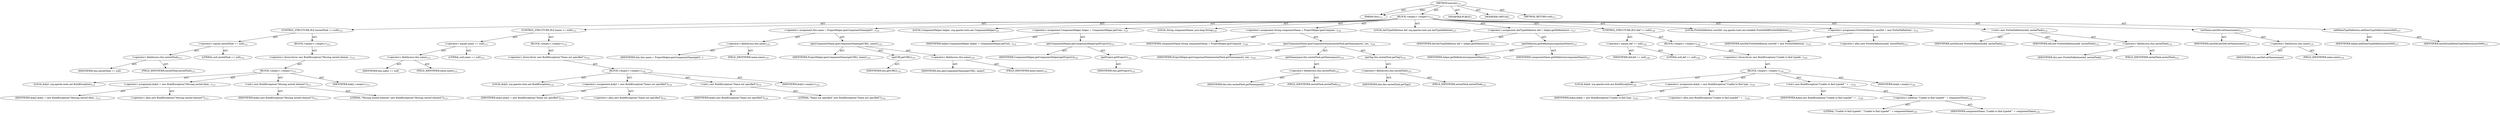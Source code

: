 digraph "execute" {  
"111669149698" [label = <(METHOD,execute)<SUB>111</SUB>> ]
"115964116994" [label = <(PARAM,this)<SUB>111</SUB>> ]
"25769803782" [label = <(BLOCK,&lt;empty&gt;,&lt;empty&gt;)<SUB>111</SUB>> ]
"47244640258" [label = <(CONTROL_STRUCTURE,IF,if (nestedTask == null))<SUB>112</SUB>> ]
"30064771089" [label = <(&lt;operator&gt;.equals,nestedTask == null)<SUB>112</SUB>> ]
"30064771090" [label = <(&lt;operator&gt;.fieldAccess,this.nestedTask)<SUB>112</SUB>> ]
"68719476755" [label = <(IDENTIFIER,this,nestedTask == null)> ]
"55834574851" [label = <(FIELD_IDENTIFIER,nestedTask,nestedTask)<SUB>112</SUB>> ]
"90194313219" [label = <(LITERAL,null,nestedTask == null)<SUB>112</SUB>> ]
"25769803783" [label = <(BLOCK,&lt;empty&gt;,&lt;empty&gt;)<SUB>112</SUB>> ]
"30064771091" [label = <(&lt;operator&gt;.throw,throw new BuildException(&quot;Missing nested elemen...)<SUB>113</SUB>> ]
"25769803784" [label = <(BLOCK,&lt;empty&gt;,&lt;empty&gt;)<SUB>113</SUB>> ]
"94489280514" [label = <(LOCAL,$obj2: org.apache.tools.ant.BuildException)<SUB>113</SUB>> ]
"30064771092" [label = <(&lt;operator&gt;.assignment,$obj2 = new BuildException(&quot;Missing nested elem...)<SUB>113</SUB>> ]
"68719476756" [label = <(IDENTIFIER,$obj2,$obj2 = new BuildException(&quot;Missing nested elem...)<SUB>113</SUB>> ]
"30064771093" [label = <(&lt;operator&gt;.alloc,new BuildException(&quot;Missing nested element&quot;))<SUB>113</SUB>> ]
"30064771094" [label = <(&lt;init&gt;,new BuildException(&quot;Missing nested element&quot;))<SUB>113</SUB>> ]
"68719476757" [label = <(IDENTIFIER,$obj2,new BuildException(&quot;Missing nested element&quot;))<SUB>113</SUB>> ]
"90194313220" [label = <(LITERAL,&quot;Missing nested element&quot;,new BuildException(&quot;Missing nested element&quot;))<SUB>113</SUB>> ]
"68719476758" [label = <(IDENTIFIER,$obj2,&lt;empty&gt;)<SUB>113</SUB>> ]
"47244640259" [label = <(CONTROL_STRUCTURE,IF,if (name == null))<SUB>115</SUB>> ]
"30064771095" [label = <(&lt;operator&gt;.equals,name == null)<SUB>115</SUB>> ]
"30064771096" [label = <(&lt;operator&gt;.fieldAccess,this.name)<SUB>115</SUB>> ]
"68719476759" [label = <(IDENTIFIER,this,name == null)> ]
"55834574852" [label = <(FIELD_IDENTIFIER,name,name)<SUB>115</SUB>> ]
"90194313221" [label = <(LITERAL,null,name == null)<SUB>115</SUB>> ]
"25769803785" [label = <(BLOCK,&lt;empty&gt;,&lt;empty&gt;)<SUB>115</SUB>> ]
"30064771097" [label = <(&lt;operator&gt;.throw,throw new BuildException(&quot;Name not specified&quot;);)<SUB>116</SUB>> ]
"25769803786" [label = <(BLOCK,&lt;empty&gt;,&lt;empty&gt;)<SUB>116</SUB>> ]
"94489280515" [label = <(LOCAL,$obj3: org.apache.tools.ant.BuildException)<SUB>116</SUB>> ]
"30064771098" [label = <(&lt;operator&gt;.assignment,$obj3 = new BuildException(&quot;Name not specified&quot;))<SUB>116</SUB>> ]
"68719476760" [label = <(IDENTIFIER,$obj3,$obj3 = new BuildException(&quot;Name not specified&quot;))<SUB>116</SUB>> ]
"30064771099" [label = <(&lt;operator&gt;.alloc,new BuildException(&quot;Name not specified&quot;))<SUB>116</SUB>> ]
"30064771100" [label = <(&lt;init&gt;,new BuildException(&quot;Name not specified&quot;))<SUB>116</SUB>> ]
"68719476761" [label = <(IDENTIFIER,$obj3,new BuildException(&quot;Name not specified&quot;))<SUB>116</SUB>> ]
"90194313222" [label = <(LITERAL,&quot;Name not specified&quot;,new BuildException(&quot;Name not specified&quot;))<SUB>116</SUB>> ]
"68719476762" [label = <(IDENTIFIER,$obj3,&lt;empty&gt;)<SUB>116</SUB>> ]
"30064771101" [label = <(&lt;operator&gt;.assignment,this.name = ProjectHelper.genComponentName(getU...)<SUB>119</SUB>> ]
"30064771102" [label = <(&lt;operator&gt;.fieldAccess,this.name)<SUB>119</SUB>> ]
"68719476763" [label = <(IDENTIFIER,this,this.name = ProjectHelper.genComponentName(getU...)> ]
"55834574853" [label = <(FIELD_IDENTIFIER,name,name)<SUB>119</SUB>> ]
"30064771103" [label = <(genComponentName,genComponentName(getURI(), name))<SUB>119</SUB>> ]
"68719476764" [label = <(IDENTIFIER,ProjectHelper,genComponentName(getURI(), name))<SUB>119</SUB>> ]
"30064771104" [label = <(getURI,getURI())<SUB>119</SUB>> ]
"68719476739" [label = <(IDENTIFIER,this,getURI())<SUB>119</SUB>> ]
"30064771105" [label = <(&lt;operator&gt;.fieldAccess,this.name)<SUB>119</SUB>> ]
"68719476765" [label = <(IDENTIFIER,this,genComponentName(getURI(), name))> ]
"55834574854" [label = <(FIELD_IDENTIFIER,name,name)<SUB>119</SUB>> ]
"94489280516" [label = <(LOCAL,ComponentHelper helper: org.apache.tools.ant.ComponentHelper)<SUB>121</SUB>> ]
"30064771106" [label = <(&lt;operator&gt;.assignment,ComponentHelper helper = ComponentHelper.getCom...)<SUB>121</SUB>> ]
"68719476766" [label = <(IDENTIFIER,helper,ComponentHelper helper = ComponentHelper.getCom...)<SUB>121</SUB>> ]
"30064771107" [label = <(getComponentHelper,getComponentHelper(getProject()))<SUB>121</SUB>> ]
"68719476767" [label = <(IDENTIFIER,ComponentHelper,getComponentHelper(getProject()))<SUB>121</SUB>> ]
"30064771108" [label = <(getProject,getProject())<SUB>122</SUB>> ]
"68719476740" [label = <(IDENTIFIER,this,getProject())<SUB>122</SUB>> ]
"94489280517" [label = <(LOCAL,String componentName: java.lang.String)<SUB>124</SUB>> ]
"30064771109" [label = <(&lt;operator&gt;.assignment,String componentName = ProjectHelper.genCompone...)<SUB>124</SUB>> ]
"68719476768" [label = <(IDENTIFIER,componentName,String componentName = ProjectHelper.genCompone...)<SUB>124</SUB>> ]
"30064771110" [label = <(genComponentName,genComponentName(nestedTask.getNamespace(), nes...)<SUB>124</SUB>> ]
"68719476769" [label = <(IDENTIFIER,ProjectHelper,genComponentName(nestedTask.getNamespace(), nes...)<SUB>124</SUB>> ]
"30064771111" [label = <(getNamespace,this.nestedTask.getNamespace())<SUB>125</SUB>> ]
"30064771112" [label = <(&lt;operator&gt;.fieldAccess,this.nestedTask)<SUB>125</SUB>> ]
"68719476770" [label = <(IDENTIFIER,this,this.nestedTask.getNamespace())> ]
"55834574855" [label = <(FIELD_IDENTIFIER,nestedTask,nestedTask)<SUB>125</SUB>> ]
"30064771113" [label = <(getTag,this.nestedTask.getTag())<SUB>125</SUB>> ]
"30064771114" [label = <(&lt;operator&gt;.fieldAccess,this.nestedTask)<SUB>125</SUB>> ]
"68719476771" [label = <(IDENTIFIER,this,this.nestedTask.getTag())> ]
"55834574856" [label = <(FIELD_IDENTIFIER,nestedTask,nestedTask)<SUB>125</SUB>> ]
"94489280518" [label = <(LOCAL,AntTypeDefinition def: org.apache.tools.ant.AntTypeDefinition)<SUB>127</SUB>> ]
"30064771115" [label = <(&lt;operator&gt;.assignment,AntTypeDefinition def = helper.getDefinition(co...)<SUB>127</SUB>> ]
"68719476772" [label = <(IDENTIFIER,def,AntTypeDefinition def = helper.getDefinition(co...)<SUB>127</SUB>> ]
"30064771116" [label = <(getDefinition,getDefinition(componentName))<SUB>127</SUB>> ]
"68719476773" [label = <(IDENTIFIER,helper,getDefinition(componentName))<SUB>127</SUB>> ]
"68719476774" [label = <(IDENTIFIER,componentName,getDefinition(componentName))<SUB>127</SUB>> ]
"47244640260" [label = <(CONTROL_STRUCTURE,IF,if (def == null))<SUB>128</SUB>> ]
"30064771117" [label = <(&lt;operator&gt;.equals,def == null)<SUB>128</SUB>> ]
"68719476775" [label = <(IDENTIFIER,def,def == null)<SUB>128</SUB>> ]
"90194313223" [label = <(LITERAL,null,def == null)<SUB>128</SUB>> ]
"25769803787" [label = <(BLOCK,&lt;empty&gt;,&lt;empty&gt;)<SUB>128</SUB>> ]
"30064771118" [label = <(&lt;operator&gt;.throw,throw new BuildException(&quot;Unable to find typede...)<SUB>129</SUB>> ]
"25769803788" [label = <(BLOCK,&lt;empty&gt;,&lt;empty&gt;)<SUB>129</SUB>> ]
"94489280519" [label = <(LOCAL,$obj4: org.apache.tools.ant.BuildException)<SUB>129</SUB>> ]
"30064771119" [label = <(&lt;operator&gt;.assignment,$obj4 = new BuildException(&quot;Unable to find type...)<SUB>129</SUB>> ]
"68719476776" [label = <(IDENTIFIER,$obj4,$obj4 = new BuildException(&quot;Unable to find type...)<SUB>129</SUB>> ]
"30064771120" [label = <(&lt;operator&gt;.alloc,new BuildException(&quot;Unable to find typedef &quot; + ...)<SUB>129</SUB>> ]
"30064771121" [label = <(&lt;init&gt;,new BuildException(&quot;Unable to find typedef &quot; + ...)<SUB>129</SUB>> ]
"68719476777" [label = <(IDENTIFIER,$obj4,new BuildException(&quot;Unable to find typedef &quot; + ...)<SUB>129</SUB>> ]
"30064771122" [label = <(&lt;operator&gt;.addition,&quot;Unable to find typedef &quot; + componentName)<SUB>130</SUB>> ]
"90194313224" [label = <(LITERAL,&quot;Unable to find typedef &quot;,&quot;Unable to find typedef &quot; + componentName)<SUB>130</SUB>> ]
"68719476778" [label = <(IDENTIFIER,componentName,&quot;Unable to find typedef &quot; + componentName)<SUB>130</SUB>> ]
"68719476779" [label = <(IDENTIFIER,$obj4,&lt;empty&gt;)<SUB>129</SUB>> ]
"94489280520" [label = <(LOCAL,PreSetDefinition newDef: org.apache.tools.ant.taskdefs.PreSetDef$PreSetDefinition)<SUB>133</SUB>> ]
"30064771123" [label = <(&lt;operator&gt;.assignment,PreSetDefinition newDef = new PreSetDefinition(...)<SUB>133</SUB>> ]
"68719476780" [label = <(IDENTIFIER,newDef,PreSetDefinition newDef = new PreSetDefinition(...)<SUB>133</SUB>> ]
"30064771124" [label = <(&lt;operator&gt;.alloc,new PreSetDefinition(def, nestedTask))<SUB>133</SUB>> ]
"30064771125" [label = <(&lt;init&gt;,new PreSetDefinition(def, nestedTask))<SUB>133</SUB>> ]
"68719476781" [label = <(IDENTIFIER,newDef,new PreSetDefinition(def, nestedTask))<SUB>133</SUB>> ]
"68719476782" [label = <(IDENTIFIER,def,new PreSetDefinition(def, nestedTask))<SUB>133</SUB>> ]
"30064771126" [label = <(&lt;operator&gt;.fieldAccess,this.nestedTask)<SUB>133</SUB>> ]
"68719476783" [label = <(IDENTIFIER,this,new PreSetDefinition(def, nestedTask))> ]
"55834574857" [label = <(FIELD_IDENTIFIER,nestedTask,nestedTask)<SUB>133</SUB>> ]
"30064771127" [label = <(setName,newDef.setName(name))<SUB>135</SUB>> ]
"68719476784" [label = <(IDENTIFIER,newDef,newDef.setName(name))<SUB>135</SUB>> ]
"30064771128" [label = <(&lt;operator&gt;.fieldAccess,this.name)<SUB>135</SUB>> ]
"68719476785" [label = <(IDENTIFIER,this,newDef.setName(name))> ]
"55834574858" [label = <(FIELD_IDENTIFIER,name,name)<SUB>135</SUB>> ]
"30064771129" [label = <(addDataTypeDefinition,addDataTypeDefinition(newDef))<SUB>137</SUB>> ]
"68719476786" [label = <(IDENTIFIER,helper,addDataTypeDefinition(newDef))<SUB>137</SUB>> ]
"68719476787" [label = <(IDENTIFIER,newDef,addDataTypeDefinition(newDef))<SUB>137</SUB>> ]
"133143986182" [label = <(MODIFIER,PUBLIC)> ]
"133143986183" [label = <(MODIFIER,VIRTUAL)> ]
"128849018882" [label = <(METHOD_RETURN,void)<SUB>111</SUB>> ]
  "111669149698" -> "115964116994"  [ label = "AST: "] 
  "111669149698" -> "25769803782"  [ label = "AST: "] 
  "111669149698" -> "133143986182"  [ label = "AST: "] 
  "111669149698" -> "133143986183"  [ label = "AST: "] 
  "111669149698" -> "128849018882"  [ label = "AST: "] 
  "25769803782" -> "47244640258"  [ label = "AST: "] 
  "25769803782" -> "47244640259"  [ label = "AST: "] 
  "25769803782" -> "30064771101"  [ label = "AST: "] 
  "25769803782" -> "94489280516"  [ label = "AST: "] 
  "25769803782" -> "30064771106"  [ label = "AST: "] 
  "25769803782" -> "94489280517"  [ label = "AST: "] 
  "25769803782" -> "30064771109"  [ label = "AST: "] 
  "25769803782" -> "94489280518"  [ label = "AST: "] 
  "25769803782" -> "30064771115"  [ label = "AST: "] 
  "25769803782" -> "47244640260"  [ label = "AST: "] 
  "25769803782" -> "94489280520"  [ label = "AST: "] 
  "25769803782" -> "30064771123"  [ label = "AST: "] 
  "25769803782" -> "30064771125"  [ label = "AST: "] 
  "25769803782" -> "30064771127"  [ label = "AST: "] 
  "25769803782" -> "30064771129"  [ label = "AST: "] 
  "47244640258" -> "30064771089"  [ label = "AST: "] 
  "47244640258" -> "25769803783"  [ label = "AST: "] 
  "30064771089" -> "30064771090"  [ label = "AST: "] 
  "30064771089" -> "90194313219"  [ label = "AST: "] 
  "30064771090" -> "68719476755"  [ label = "AST: "] 
  "30064771090" -> "55834574851"  [ label = "AST: "] 
  "25769803783" -> "30064771091"  [ label = "AST: "] 
  "30064771091" -> "25769803784"  [ label = "AST: "] 
  "25769803784" -> "94489280514"  [ label = "AST: "] 
  "25769803784" -> "30064771092"  [ label = "AST: "] 
  "25769803784" -> "30064771094"  [ label = "AST: "] 
  "25769803784" -> "68719476758"  [ label = "AST: "] 
  "30064771092" -> "68719476756"  [ label = "AST: "] 
  "30064771092" -> "30064771093"  [ label = "AST: "] 
  "30064771094" -> "68719476757"  [ label = "AST: "] 
  "30064771094" -> "90194313220"  [ label = "AST: "] 
  "47244640259" -> "30064771095"  [ label = "AST: "] 
  "47244640259" -> "25769803785"  [ label = "AST: "] 
  "30064771095" -> "30064771096"  [ label = "AST: "] 
  "30064771095" -> "90194313221"  [ label = "AST: "] 
  "30064771096" -> "68719476759"  [ label = "AST: "] 
  "30064771096" -> "55834574852"  [ label = "AST: "] 
  "25769803785" -> "30064771097"  [ label = "AST: "] 
  "30064771097" -> "25769803786"  [ label = "AST: "] 
  "25769803786" -> "94489280515"  [ label = "AST: "] 
  "25769803786" -> "30064771098"  [ label = "AST: "] 
  "25769803786" -> "30064771100"  [ label = "AST: "] 
  "25769803786" -> "68719476762"  [ label = "AST: "] 
  "30064771098" -> "68719476760"  [ label = "AST: "] 
  "30064771098" -> "30064771099"  [ label = "AST: "] 
  "30064771100" -> "68719476761"  [ label = "AST: "] 
  "30064771100" -> "90194313222"  [ label = "AST: "] 
  "30064771101" -> "30064771102"  [ label = "AST: "] 
  "30064771101" -> "30064771103"  [ label = "AST: "] 
  "30064771102" -> "68719476763"  [ label = "AST: "] 
  "30064771102" -> "55834574853"  [ label = "AST: "] 
  "30064771103" -> "68719476764"  [ label = "AST: "] 
  "30064771103" -> "30064771104"  [ label = "AST: "] 
  "30064771103" -> "30064771105"  [ label = "AST: "] 
  "30064771104" -> "68719476739"  [ label = "AST: "] 
  "30064771105" -> "68719476765"  [ label = "AST: "] 
  "30064771105" -> "55834574854"  [ label = "AST: "] 
  "30064771106" -> "68719476766"  [ label = "AST: "] 
  "30064771106" -> "30064771107"  [ label = "AST: "] 
  "30064771107" -> "68719476767"  [ label = "AST: "] 
  "30064771107" -> "30064771108"  [ label = "AST: "] 
  "30064771108" -> "68719476740"  [ label = "AST: "] 
  "30064771109" -> "68719476768"  [ label = "AST: "] 
  "30064771109" -> "30064771110"  [ label = "AST: "] 
  "30064771110" -> "68719476769"  [ label = "AST: "] 
  "30064771110" -> "30064771111"  [ label = "AST: "] 
  "30064771110" -> "30064771113"  [ label = "AST: "] 
  "30064771111" -> "30064771112"  [ label = "AST: "] 
  "30064771112" -> "68719476770"  [ label = "AST: "] 
  "30064771112" -> "55834574855"  [ label = "AST: "] 
  "30064771113" -> "30064771114"  [ label = "AST: "] 
  "30064771114" -> "68719476771"  [ label = "AST: "] 
  "30064771114" -> "55834574856"  [ label = "AST: "] 
  "30064771115" -> "68719476772"  [ label = "AST: "] 
  "30064771115" -> "30064771116"  [ label = "AST: "] 
  "30064771116" -> "68719476773"  [ label = "AST: "] 
  "30064771116" -> "68719476774"  [ label = "AST: "] 
  "47244640260" -> "30064771117"  [ label = "AST: "] 
  "47244640260" -> "25769803787"  [ label = "AST: "] 
  "30064771117" -> "68719476775"  [ label = "AST: "] 
  "30064771117" -> "90194313223"  [ label = "AST: "] 
  "25769803787" -> "30064771118"  [ label = "AST: "] 
  "30064771118" -> "25769803788"  [ label = "AST: "] 
  "25769803788" -> "94489280519"  [ label = "AST: "] 
  "25769803788" -> "30064771119"  [ label = "AST: "] 
  "25769803788" -> "30064771121"  [ label = "AST: "] 
  "25769803788" -> "68719476779"  [ label = "AST: "] 
  "30064771119" -> "68719476776"  [ label = "AST: "] 
  "30064771119" -> "30064771120"  [ label = "AST: "] 
  "30064771121" -> "68719476777"  [ label = "AST: "] 
  "30064771121" -> "30064771122"  [ label = "AST: "] 
  "30064771122" -> "90194313224"  [ label = "AST: "] 
  "30064771122" -> "68719476778"  [ label = "AST: "] 
  "30064771123" -> "68719476780"  [ label = "AST: "] 
  "30064771123" -> "30064771124"  [ label = "AST: "] 
  "30064771125" -> "68719476781"  [ label = "AST: "] 
  "30064771125" -> "68719476782"  [ label = "AST: "] 
  "30064771125" -> "30064771126"  [ label = "AST: "] 
  "30064771126" -> "68719476783"  [ label = "AST: "] 
  "30064771126" -> "55834574857"  [ label = "AST: "] 
  "30064771127" -> "68719476784"  [ label = "AST: "] 
  "30064771127" -> "30064771128"  [ label = "AST: "] 
  "30064771128" -> "68719476785"  [ label = "AST: "] 
  "30064771128" -> "55834574858"  [ label = "AST: "] 
  "30064771129" -> "68719476786"  [ label = "AST: "] 
  "30064771129" -> "68719476787"  [ label = "AST: "] 
  "111669149698" -> "115964116994"  [ label = "DDG: "] 
}
